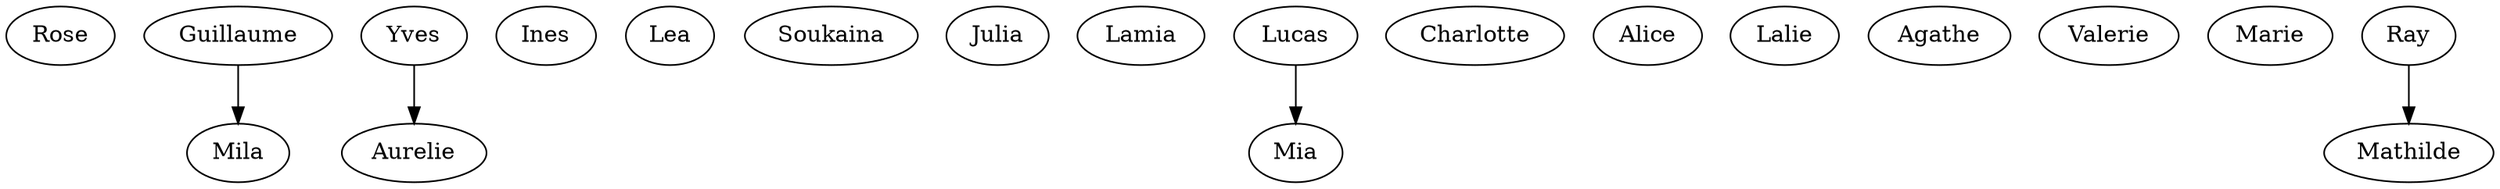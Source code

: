 strict digraph G {
  Rose;
  Guillaume;
  Mila;
  Aurelie;
  Yves;
  Aurelie;
  Ines;
  Lea;
  Soukaina;
  Julia;
  Lamia;
  Lucas;
  Mia;
  Charlotte;
  Alice;
  Lalie;
  Agathe;
  Valerie;
  Marie;
  Ray;
  Charlotte;
  Mathilde;
  Guillaume -> Mila;
  Yves -> Aurelie;
  Lucas -> Mia;
  Ray -> Mathilde;
}
